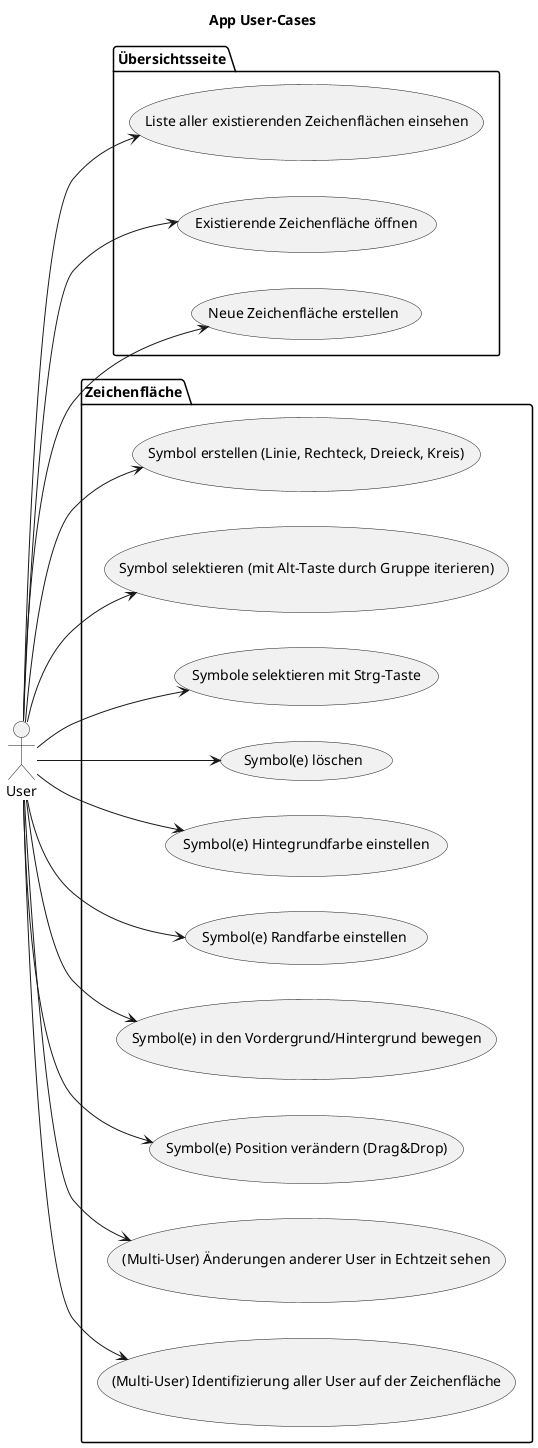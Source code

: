 @startuml usecase
title App User-Cases

left to right direction
actor User as user1

package Übersichtsseite {
    usecase "Liste aller existierenden Zeichenflächen einsehen" as UCÜ1
    usecase "Existierende Zeichenfläche öffnen" as UCÜ2
    usecase "Neue Zeichenfläche erstellen" as UCÜ3
}

package Zeichenfläche {
    usecase "Symbol erstellen (Linie, Rechteck, Dreieck, Kreis)" as UCZ1
    usecase "Symbol selektieren (mit Alt-Taste durch Gruppe iterieren)" as UCZ2
    usecase "Symbole selektieren mit Strg-Taste" as UCZ3
    usecase "Symbol(e) löschen" as UCZ4
    usecase "Symbol(e) Hintegrundfarbe einstellen" as UCZ5
    usecase "Symbol(e) Randfarbe einstellen" as UCZ6
    usecase "Symbol(e) in den Vordergrund/Hintergrund bewegen" as UCZ7
    usecase "Symbol(e) Position verändern (Drag&Drop)" as UCZ8
    usecase "(Multi-User) Änderungen anderer User in Echtzeit sehen" as UCZ9
    usecase "(Multi-User) Identifizierung aller User auf der Zeichenfläche" as UCZ10
}

user1 --> UCZ1
user1 --> UCZ2
user1 --> UCZ3
user1 --> UCZ4
user1 --> UCZ5
user1 --> UCZ6
user1 --> UCZ7
user1 --> UCZ8
user1 --> UCZ9
user1 --> UCZ10
user1 --> UCÜ1
user1 --> UCÜ2
user1 --> UCÜ3

@enduml
